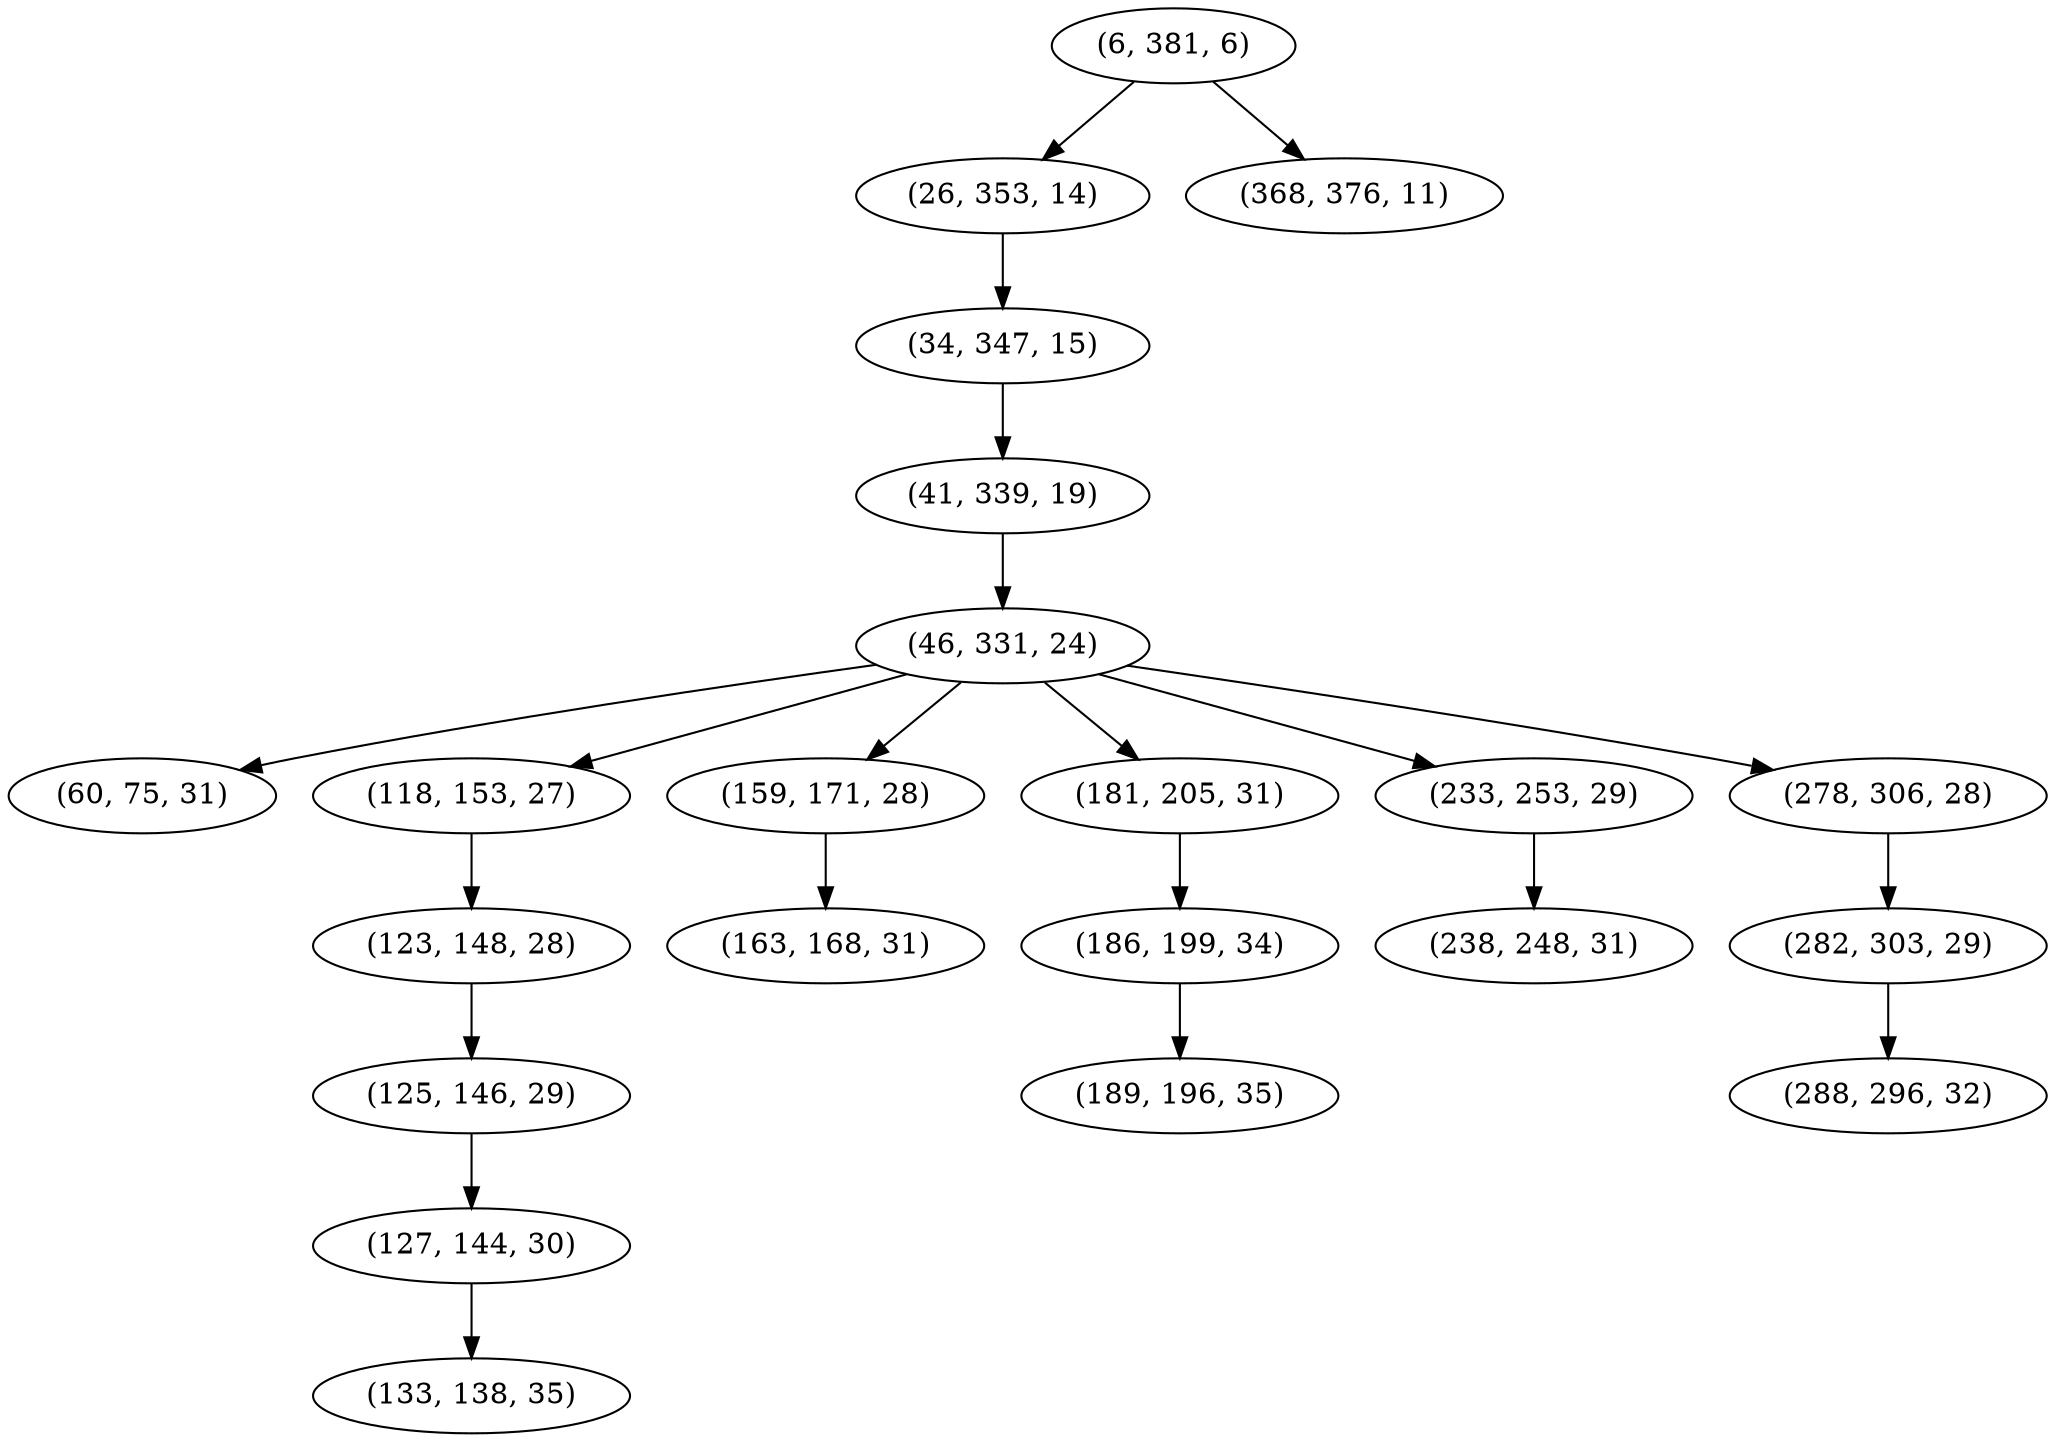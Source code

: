 digraph tree {
    "(6, 381, 6)";
    "(26, 353, 14)";
    "(34, 347, 15)";
    "(41, 339, 19)";
    "(46, 331, 24)";
    "(60, 75, 31)";
    "(118, 153, 27)";
    "(123, 148, 28)";
    "(125, 146, 29)";
    "(127, 144, 30)";
    "(133, 138, 35)";
    "(159, 171, 28)";
    "(163, 168, 31)";
    "(181, 205, 31)";
    "(186, 199, 34)";
    "(189, 196, 35)";
    "(233, 253, 29)";
    "(238, 248, 31)";
    "(278, 306, 28)";
    "(282, 303, 29)";
    "(288, 296, 32)";
    "(368, 376, 11)";
    "(6, 381, 6)" -> "(26, 353, 14)";
    "(6, 381, 6)" -> "(368, 376, 11)";
    "(26, 353, 14)" -> "(34, 347, 15)";
    "(34, 347, 15)" -> "(41, 339, 19)";
    "(41, 339, 19)" -> "(46, 331, 24)";
    "(46, 331, 24)" -> "(60, 75, 31)";
    "(46, 331, 24)" -> "(118, 153, 27)";
    "(46, 331, 24)" -> "(159, 171, 28)";
    "(46, 331, 24)" -> "(181, 205, 31)";
    "(46, 331, 24)" -> "(233, 253, 29)";
    "(46, 331, 24)" -> "(278, 306, 28)";
    "(118, 153, 27)" -> "(123, 148, 28)";
    "(123, 148, 28)" -> "(125, 146, 29)";
    "(125, 146, 29)" -> "(127, 144, 30)";
    "(127, 144, 30)" -> "(133, 138, 35)";
    "(159, 171, 28)" -> "(163, 168, 31)";
    "(181, 205, 31)" -> "(186, 199, 34)";
    "(186, 199, 34)" -> "(189, 196, 35)";
    "(233, 253, 29)" -> "(238, 248, 31)";
    "(278, 306, 28)" -> "(282, 303, 29)";
    "(282, 303, 29)" -> "(288, 296, 32)";
}
